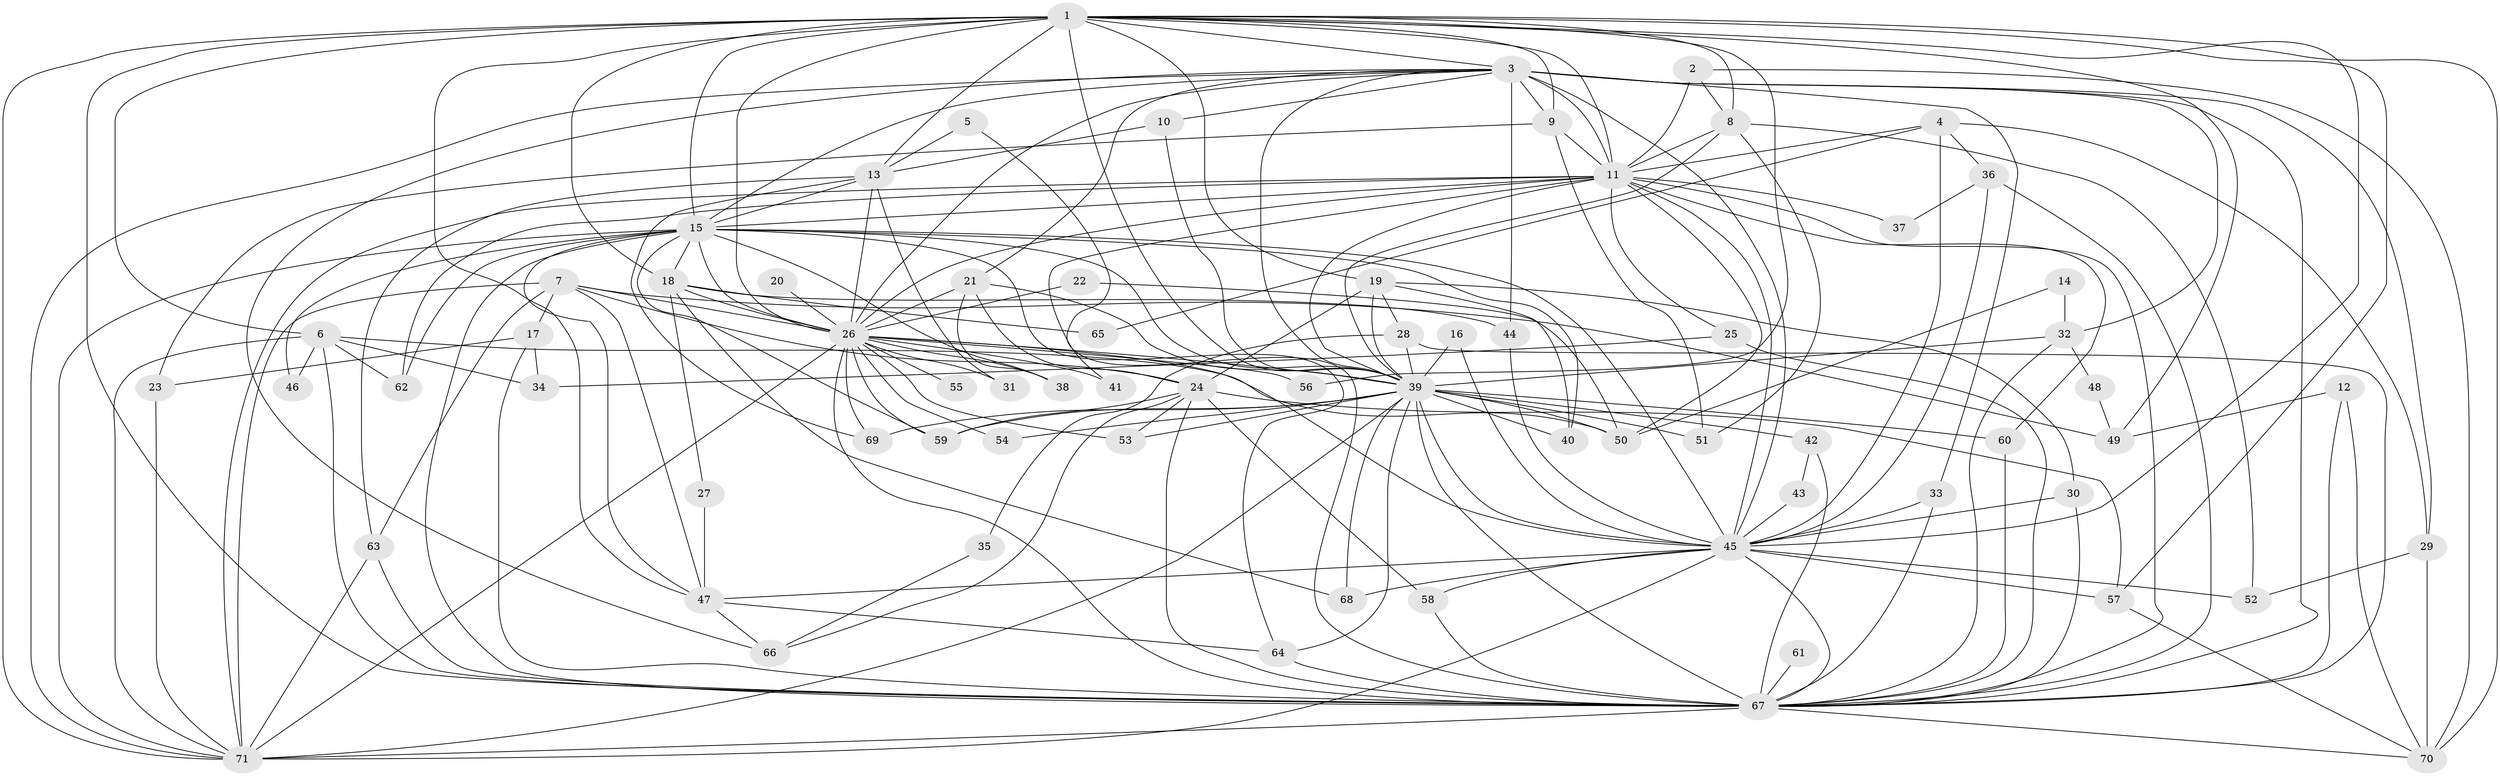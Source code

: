 // original degree distribution, {31: 0.0070921985815602835, 21: 0.014184397163120567, 15: 0.0070921985815602835, 20: 0.0070921985815602835, 23: 0.02127659574468085, 26: 0.0070921985815602835, 32: 0.0070921985815602835, 3: 0.23404255319148937, 7: 0.028368794326241134, 6: 0.028368794326241134, 4: 0.07092198581560284, 2: 0.5177304964539007, 8: 0.0070921985815602835, 5: 0.03546099290780142, 9: 0.0070921985815602835}
// Generated by graph-tools (version 1.1) at 2025/01/03/09/25 03:01:27]
// undirected, 71 vertices, 199 edges
graph export_dot {
graph [start="1"]
  node [color=gray90,style=filled];
  1;
  2;
  3;
  4;
  5;
  6;
  7;
  8;
  9;
  10;
  11;
  12;
  13;
  14;
  15;
  16;
  17;
  18;
  19;
  20;
  21;
  22;
  23;
  24;
  25;
  26;
  27;
  28;
  29;
  30;
  31;
  32;
  33;
  34;
  35;
  36;
  37;
  38;
  39;
  40;
  41;
  42;
  43;
  44;
  45;
  46;
  47;
  48;
  49;
  50;
  51;
  52;
  53;
  54;
  55;
  56;
  57;
  58;
  59;
  60;
  61;
  62;
  63;
  64;
  65;
  66;
  67;
  68;
  69;
  70;
  71;
  1 -- 3 [weight=1.0];
  1 -- 6 [weight=1.0];
  1 -- 8 [weight=1.0];
  1 -- 9 [weight=1.0];
  1 -- 11 [weight=1.0];
  1 -- 13 [weight=1.0];
  1 -- 15 [weight=1.0];
  1 -- 18 [weight=1.0];
  1 -- 19 [weight=1.0];
  1 -- 26 [weight=2.0];
  1 -- 39 [weight=2.0];
  1 -- 45 [weight=1.0];
  1 -- 47 [weight=1.0];
  1 -- 49 [weight=1.0];
  1 -- 56 [weight=1.0];
  1 -- 57 [weight=1.0];
  1 -- 67 [weight=3.0];
  1 -- 70 [weight=1.0];
  1 -- 71 [weight=1.0];
  2 -- 8 [weight=1.0];
  2 -- 11 [weight=1.0];
  2 -- 70 [weight=1.0];
  3 -- 9 [weight=1.0];
  3 -- 10 [weight=1.0];
  3 -- 11 [weight=2.0];
  3 -- 15 [weight=1.0];
  3 -- 21 [weight=1.0];
  3 -- 26 [weight=1.0];
  3 -- 29 [weight=1.0];
  3 -- 32 [weight=1.0];
  3 -- 33 [weight=1.0];
  3 -- 39 [weight=2.0];
  3 -- 44 [weight=2.0];
  3 -- 45 [weight=1.0];
  3 -- 66 [weight=1.0];
  3 -- 67 [weight=2.0];
  3 -- 71 [weight=1.0];
  4 -- 11 [weight=1.0];
  4 -- 29 [weight=1.0];
  4 -- 36 [weight=1.0];
  4 -- 45 [weight=2.0];
  4 -- 65 [weight=1.0];
  5 -- 13 [weight=1.0];
  5 -- 67 [weight=1.0];
  6 -- 34 [weight=1.0];
  6 -- 46 [weight=1.0];
  6 -- 50 [weight=1.0];
  6 -- 62 [weight=1.0];
  6 -- 67 [weight=1.0];
  6 -- 71 [weight=2.0];
  7 -- 17 [weight=1.0];
  7 -- 24 [weight=1.0];
  7 -- 26 [weight=1.0];
  7 -- 47 [weight=1.0];
  7 -- 49 [weight=1.0];
  7 -- 63 [weight=1.0];
  7 -- 71 [weight=1.0];
  8 -- 11 [weight=1.0];
  8 -- 39 [weight=1.0];
  8 -- 51 [weight=1.0];
  8 -- 52 [weight=1.0];
  9 -- 11 [weight=1.0];
  9 -- 23 [weight=1.0];
  9 -- 51 [weight=1.0];
  10 -- 13 [weight=1.0];
  10 -- 39 [weight=1.0];
  11 -- 15 [weight=1.0];
  11 -- 25 [weight=1.0];
  11 -- 26 [weight=1.0];
  11 -- 37 [weight=1.0];
  11 -- 39 [weight=2.0];
  11 -- 41 [weight=1.0];
  11 -- 45 [weight=1.0];
  11 -- 50 [weight=1.0];
  11 -- 60 [weight=1.0];
  11 -- 62 [weight=1.0];
  11 -- 67 [weight=1.0];
  11 -- 71 [weight=1.0];
  12 -- 49 [weight=1.0];
  12 -- 67 [weight=1.0];
  12 -- 70 [weight=1.0];
  13 -- 15 [weight=1.0];
  13 -- 26 [weight=1.0];
  13 -- 31 [weight=1.0];
  13 -- 63 [weight=1.0];
  13 -- 69 [weight=1.0];
  14 -- 32 [weight=1.0];
  14 -- 50 [weight=1.0];
  15 -- 18 [weight=1.0];
  15 -- 26 [weight=3.0];
  15 -- 38 [weight=1.0];
  15 -- 39 [weight=2.0];
  15 -- 40 [weight=1.0];
  15 -- 45 [weight=2.0];
  15 -- 46 [weight=1.0];
  15 -- 47 [weight=1.0];
  15 -- 59 [weight=1.0];
  15 -- 62 [weight=1.0];
  15 -- 64 [weight=1.0];
  15 -- 67 [weight=1.0];
  15 -- 71 [weight=1.0];
  16 -- 39 [weight=2.0];
  16 -- 45 [weight=1.0];
  17 -- 23 [weight=1.0];
  17 -- 34 [weight=1.0];
  17 -- 67 [weight=1.0];
  18 -- 26 [weight=1.0];
  18 -- 27 [weight=1.0];
  18 -- 44 [weight=1.0];
  18 -- 65 [weight=1.0];
  18 -- 68 [weight=1.0];
  19 -- 24 [weight=1.0];
  19 -- 28 [weight=1.0];
  19 -- 30 [weight=1.0];
  19 -- 39 [weight=2.0];
  19 -- 40 [weight=1.0];
  20 -- 26 [weight=1.0];
  21 -- 24 [weight=1.0];
  21 -- 26 [weight=1.0];
  21 -- 38 [weight=1.0];
  21 -- 39 [weight=1.0];
  22 -- 26 [weight=1.0];
  22 -- 50 [weight=1.0];
  23 -- 71 [weight=1.0];
  24 -- 53 [weight=1.0];
  24 -- 57 [weight=1.0];
  24 -- 58 [weight=1.0];
  24 -- 59 [weight=1.0];
  24 -- 66 [weight=1.0];
  24 -- 67 [weight=1.0];
  25 -- 34 [weight=1.0];
  25 -- 67 [weight=1.0];
  26 -- 31 [weight=1.0];
  26 -- 38 [weight=1.0];
  26 -- 39 [weight=3.0];
  26 -- 41 [weight=1.0];
  26 -- 45 [weight=1.0];
  26 -- 53 [weight=1.0];
  26 -- 54 [weight=1.0];
  26 -- 55 [weight=1.0];
  26 -- 56 [weight=2.0];
  26 -- 59 [weight=1.0];
  26 -- 67 [weight=1.0];
  26 -- 69 [weight=1.0];
  26 -- 71 [weight=2.0];
  27 -- 47 [weight=1.0];
  28 -- 35 [weight=1.0];
  28 -- 39 [weight=2.0];
  28 -- 67 [weight=2.0];
  29 -- 52 [weight=1.0];
  29 -- 70 [weight=1.0];
  30 -- 45 [weight=1.0];
  30 -- 67 [weight=1.0];
  32 -- 39 [weight=1.0];
  32 -- 48 [weight=1.0];
  32 -- 67 [weight=1.0];
  33 -- 45 [weight=1.0];
  33 -- 67 [weight=1.0];
  35 -- 66 [weight=1.0];
  36 -- 37 [weight=1.0];
  36 -- 45 [weight=1.0];
  36 -- 67 [weight=1.0];
  39 -- 40 [weight=1.0];
  39 -- 42 [weight=3.0];
  39 -- 45 [weight=2.0];
  39 -- 50 [weight=3.0];
  39 -- 51 [weight=1.0];
  39 -- 53 [weight=1.0];
  39 -- 54 [weight=1.0];
  39 -- 59 [weight=1.0];
  39 -- 60 [weight=1.0];
  39 -- 64 [weight=1.0];
  39 -- 67 [weight=2.0];
  39 -- 68 [weight=2.0];
  39 -- 69 [weight=1.0];
  39 -- 71 [weight=2.0];
  42 -- 43 [weight=1.0];
  42 -- 67 [weight=1.0];
  43 -- 45 [weight=1.0];
  44 -- 45 [weight=1.0];
  45 -- 47 [weight=1.0];
  45 -- 52 [weight=1.0];
  45 -- 57 [weight=1.0];
  45 -- 58 [weight=1.0];
  45 -- 67 [weight=1.0];
  45 -- 68 [weight=1.0];
  45 -- 71 [weight=1.0];
  47 -- 64 [weight=1.0];
  47 -- 66 [weight=1.0];
  48 -- 49 [weight=2.0];
  57 -- 70 [weight=1.0];
  58 -- 67 [weight=1.0];
  60 -- 67 [weight=1.0];
  61 -- 67 [weight=1.0];
  63 -- 67 [weight=1.0];
  63 -- 71 [weight=1.0];
  64 -- 67 [weight=1.0];
  67 -- 70 [weight=1.0];
  67 -- 71 [weight=1.0];
}
